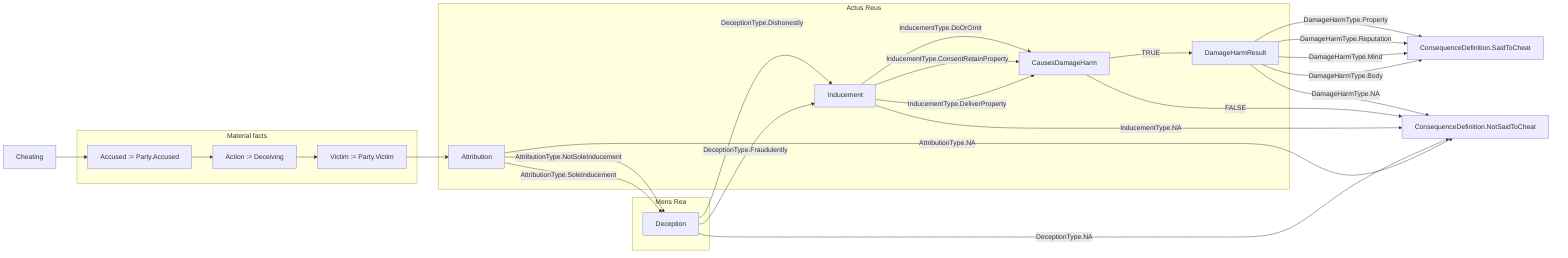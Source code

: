 flowchart LR
    A[Cheating] --> B[Accused := Party.Accused]
    subgraph Material facts
        B --> C[Action := Deceiving] 
        C --> D[Victim := Party.Victim]
    end 
    D --> E[Attribution]
    E --> |AttributionType.SoleInducement| F[Deception]
    E --> |AttributionType.NotSoleInducement| F
    E --> |AttributionType.NA| Z
    F --> |DeceptionType.Fraudulently| G[Inducement] 
    F --> |DeceptionType.Dishonestly| G
    F --> |DeceptionType.NA| Z 
    subgraph Mens Rea
        F
    end
    G --> |InducementType.DeliverProperty| H[CausesDamageHarm]
    G --> |InducementType.ConsentRetainProperty| H
    G --> |InducementType.DoOrOmit| H
    G --> |InducementType.NA| Z
    subgraph Actus Reus
        E
        G
        H
        I
    end
    H --> |TRUE| I[DamageHarmResult]
    H --> |FALSE| Z[ConsequenceDefinition.NotSaidToCheat]
    I --> |DamageHarmType.Body| Y[ConsequenceDefinition.SaidToCheat]
    I --> |DamageHarmType.Mind| Y
    I --> |DamageHarmType.Reputation| Y
    I --> |DamageHarmType.Property| Y
    I --> |DamageHarmType.NA| Z